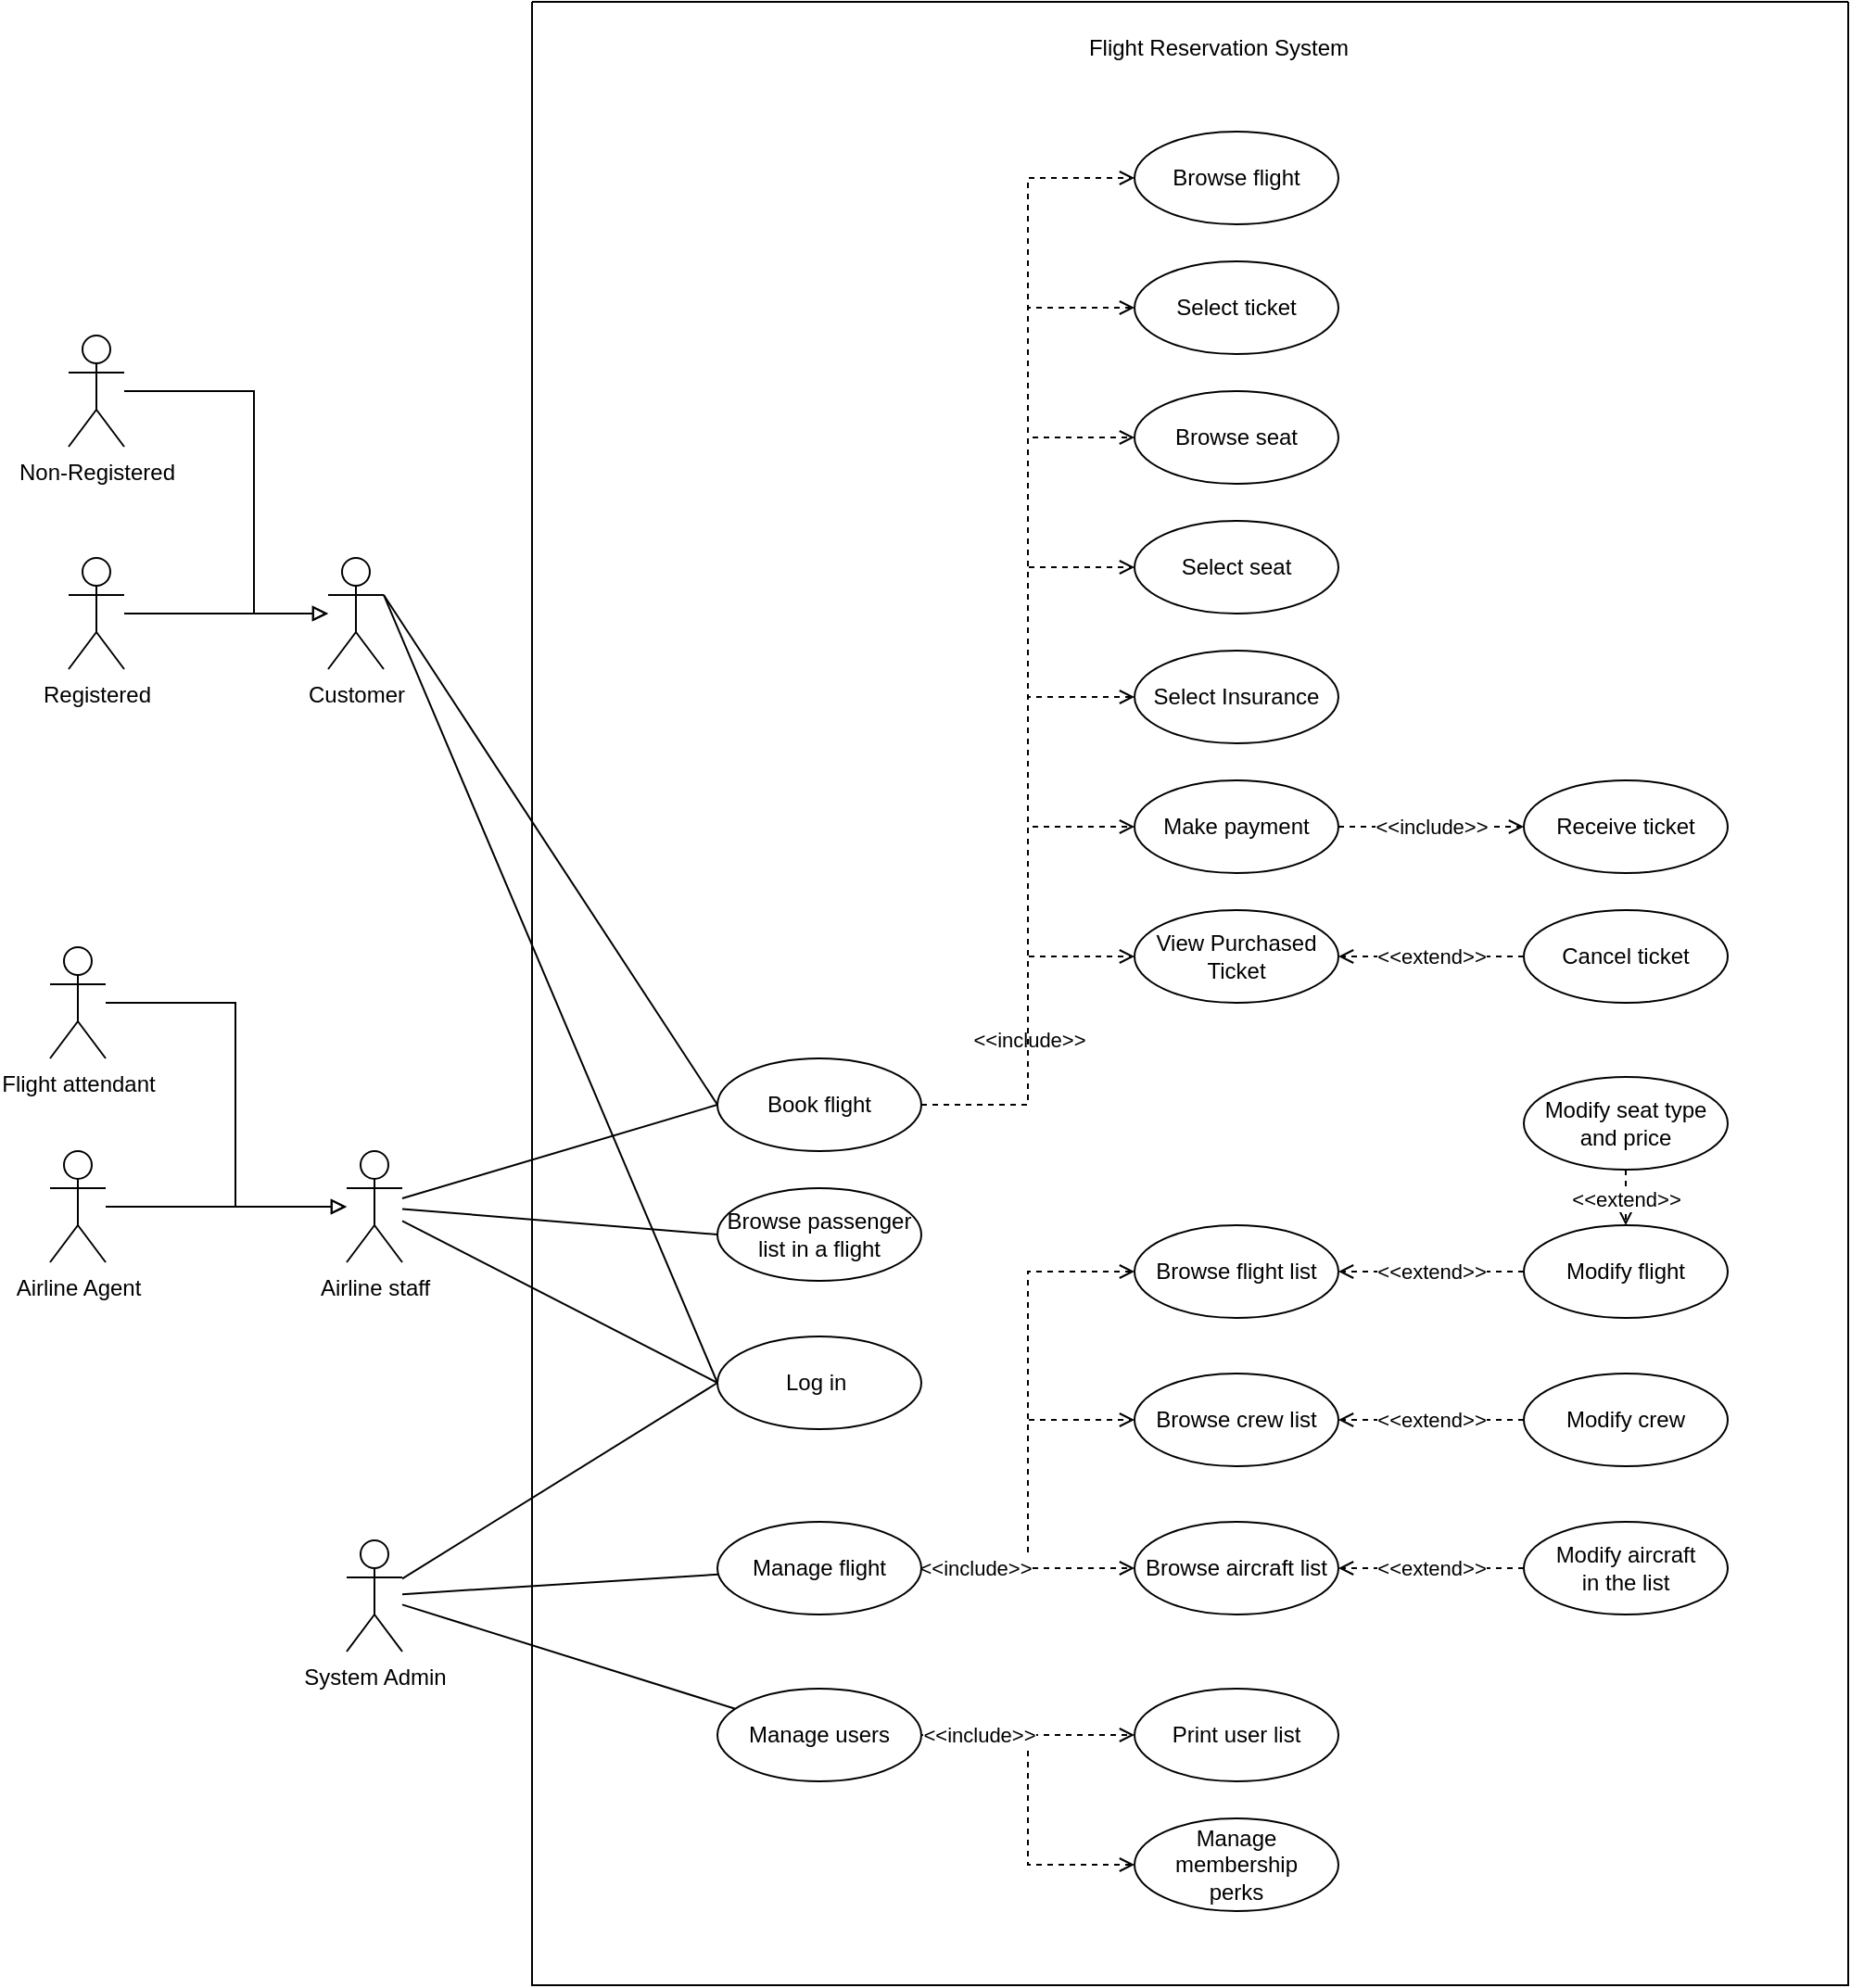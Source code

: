 <mxfile version="22.1.3" type="device">
  <diagram name="Page-1" id="uedkNw3pA88hCpRqeK-D">
    <mxGraphModel dx="2100" dy="1068" grid="1" gridSize="10" guides="1" tooltips="1" connect="1" arrows="1" fold="1" page="1" pageScale="1" pageWidth="850" pageHeight="1100" math="0" shadow="0">
      <root>
        <mxCell id="0" />
        <mxCell id="1" parent="0" />
        <mxCell id="dyT0OKvtmoCD-1A6JYl1-1" value="" style="swimlane;startSize=0;" parent="1" vertex="1">
          <mxGeometry x="420" y="210" width="710" height="1070" as="geometry" />
        </mxCell>
        <mxCell id="dyT0OKvtmoCD-1A6JYl1-3" value="Flight Reservation System" style="text;html=1;align=center;verticalAlign=middle;resizable=0;points=[];autosize=1;strokeColor=none;fillColor=none;" parent="dyT0OKvtmoCD-1A6JYl1-1" vertex="1">
          <mxGeometry x="290" y="10" width="160" height="30" as="geometry" />
        </mxCell>
        <mxCell id="dyT0OKvtmoCD-1A6JYl1-9" value="Log in&amp;nbsp;" style="ellipse;whiteSpace=wrap;html=1;" parent="dyT0OKvtmoCD-1A6JYl1-1" vertex="1">
          <mxGeometry x="100" y="720" width="110" height="50" as="geometry" />
        </mxCell>
        <mxCell id="dyT0OKvtmoCD-1A6JYl1-54" value="&lt;span style=&quot;color: rgb(0, 0, 0); font-family: Helvetica; font-size: 11px; font-style: normal; font-variant-ligatures: normal; font-variant-caps: normal; font-weight: 400; letter-spacing: normal; orphans: 2; text-align: center; text-indent: 0px; text-transform: none; widows: 2; word-spacing: 0px; -webkit-text-stroke-width: 0px; background-color: rgb(255, 255, 255); text-decoration-thickness: initial; text-decoration-style: initial; text-decoration-color: initial; float: none; display: inline !important;&quot;&gt;&amp;lt;&amp;lt;include&amp;gt;&amp;gt;&lt;/span&gt;" style="edgeStyle=orthogonalEdgeStyle;rounded=0;orthogonalLoop=1;jettySize=auto;html=1;entryX=0;entryY=0.5;entryDx=0;entryDy=0;endArrow=open;dashed=1;endFill=0;" parent="dyT0OKvtmoCD-1A6JYl1-1" source="dyT0OKvtmoCD-1A6JYl1-10" target="dyT0OKvtmoCD-1A6JYl1-28" edge="1">
          <mxGeometry x="-0.699" relative="1" as="geometry">
            <mxPoint as="offset" />
          </mxGeometry>
        </mxCell>
        <mxCell id="dyT0OKvtmoCD-1A6JYl1-55" style="edgeStyle=orthogonalEdgeStyle;rounded=0;orthogonalLoop=1;jettySize=auto;html=1;entryX=0;entryY=0.5;entryDx=0;entryDy=0;endArrow=open;dashed=1;endFill=0;" parent="dyT0OKvtmoCD-1A6JYl1-1" source="dyT0OKvtmoCD-1A6JYl1-10" target="dyT0OKvtmoCD-1A6JYl1-29" edge="1">
          <mxGeometry relative="1" as="geometry" />
        </mxCell>
        <mxCell id="dyT0OKvtmoCD-1A6JYl1-56" style="edgeStyle=orthogonalEdgeStyle;rounded=0;orthogonalLoop=1;jettySize=auto;html=1;entryX=0;entryY=0.5;entryDx=0;entryDy=0;endArrow=open;dashed=1;endFill=0;" parent="dyT0OKvtmoCD-1A6JYl1-1" source="dyT0OKvtmoCD-1A6JYl1-10" target="dyT0OKvtmoCD-1A6JYl1-31" edge="1">
          <mxGeometry relative="1" as="geometry" />
        </mxCell>
        <mxCell id="dyT0OKvtmoCD-1A6JYl1-57" style="edgeStyle=orthogonalEdgeStyle;rounded=0;orthogonalLoop=1;jettySize=auto;html=1;exitX=1;exitY=0.5;exitDx=0;exitDy=0;entryX=0;entryY=0.5;entryDx=0;entryDy=0;endArrow=open;dashed=1;endFill=0;" parent="dyT0OKvtmoCD-1A6JYl1-1" source="dyT0OKvtmoCD-1A6JYl1-10" target="dyT0OKvtmoCD-1A6JYl1-32" edge="1">
          <mxGeometry relative="1" as="geometry" />
        </mxCell>
        <mxCell id="dyT0OKvtmoCD-1A6JYl1-58" style="edgeStyle=orthogonalEdgeStyle;rounded=0;orthogonalLoop=1;jettySize=auto;html=1;exitX=1;exitY=0.5;exitDx=0;exitDy=0;entryX=0;entryY=0.5;entryDx=0;entryDy=0;endArrow=open;dashed=1;endFill=0;" parent="dyT0OKvtmoCD-1A6JYl1-1" source="dyT0OKvtmoCD-1A6JYl1-10" target="dyT0OKvtmoCD-1A6JYl1-49" edge="1">
          <mxGeometry relative="1" as="geometry" />
        </mxCell>
        <mxCell id="dyT0OKvtmoCD-1A6JYl1-59" style="edgeStyle=orthogonalEdgeStyle;rounded=0;orthogonalLoop=1;jettySize=auto;html=1;entryX=0;entryY=0.5;entryDx=0;entryDy=0;endArrow=open;dashed=1;endFill=0;" parent="dyT0OKvtmoCD-1A6JYl1-1" source="dyT0OKvtmoCD-1A6JYl1-10" target="dyT0OKvtmoCD-1A6JYl1-33" edge="1">
          <mxGeometry relative="1" as="geometry" />
        </mxCell>
        <mxCell id="dyT0OKvtmoCD-1A6JYl1-61" style="edgeStyle=orthogonalEdgeStyle;rounded=0;orthogonalLoop=1;jettySize=auto;html=1;entryX=0;entryY=0.5;entryDx=0;entryDy=0;endArrow=open;dashed=1;endFill=0;" parent="dyT0OKvtmoCD-1A6JYl1-1" source="dyT0OKvtmoCD-1A6JYl1-10" target="dyT0OKvtmoCD-1A6JYl1-30" edge="1">
          <mxGeometry relative="1" as="geometry" />
        </mxCell>
        <mxCell id="dyT0OKvtmoCD-1A6JYl1-10" value="Book flight" style="ellipse;whiteSpace=wrap;html=1;" parent="dyT0OKvtmoCD-1A6JYl1-1" vertex="1">
          <mxGeometry x="100" y="570" width="110" height="50" as="geometry" />
        </mxCell>
        <mxCell id="dyT0OKvtmoCD-1A6JYl1-87" value="" style="edgeStyle=orthogonalEdgeStyle;rounded=0;orthogonalLoop=1;jettySize=auto;html=1;endArrow=open;dashed=1;endFill=0;" parent="dyT0OKvtmoCD-1A6JYl1-1" source="dyT0OKvtmoCD-1A6JYl1-12" target="dyT0OKvtmoCD-1A6JYl1-80" edge="1">
          <mxGeometry relative="1" as="geometry" />
        </mxCell>
        <mxCell id="dyT0OKvtmoCD-1A6JYl1-88" style="edgeStyle=orthogonalEdgeStyle;rounded=0;orthogonalLoop=1;jettySize=auto;html=1;entryX=0;entryY=0.5;entryDx=0;entryDy=0;endArrow=open;dashed=1;endFill=0;" parent="dyT0OKvtmoCD-1A6JYl1-1" source="dyT0OKvtmoCD-1A6JYl1-12" target="dyT0OKvtmoCD-1A6JYl1-79" edge="1">
          <mxGeometry relative="1" as="geometry" />
        </mxCell>
        <mxCell id="dyT0OKvtmoCD-1A6JYl1-89" value="&lt;meta charset=&quot;utf-8&quot;&gt;&lt;span style=&quot;color: rgb(0, 0, 0); font-family: Helvetica; font-size: 11px; font-style: normal; font-variant-ligatures: normal; font-variant-caps: normal; font-weight: 400; letter-spacing: normal; orphans: 2; text-align: center; text-indent: 0px; text-transform: none; widows: 2; word-spacing: 0px; -webkit-text-stroke-width: 0px; background-color: rgb(255, 255, 255); text-decoration-thickness: initial; text-decoration-style: initial; text-decoration-color: initial; float: none; display: inline !important;&quot;&gt;&amp;lt;&amp;lt;include&amp;gt;&amp;gt;&lt;/span&gt;" style="edgeStyle=orthogonalEdgeStyle;rounded=0;orthogonalLoop=1;jettySize=auto;html=1;entryX=0;entryY=0.5;entryDx=0;entryDy=0;endArrow=open;dashed=1;endFill=0;" parent="dyT0OKvtmoCD-1A6JYl1-1" source="dyT0OKvtmoCD-1A6JYl1-12" target="dyT0OKvtmoCD-1A6JYl1-78" edge="1">
          <mxGeometry x="-0.782" relative="1" as="geometry">
            <mxPoint x="-1" as="offset" />
          </mxGeometry>
        </mxCell>
        <mxCell id="dyT0OKvtmoCD-1A6JYl1-12" value="Manage flight" style="ellipse;whiteSpace=wrap;html=1;" parent="dyT0OKvtmoCD-1A6JYl1-1" vertex="1">
          <mxGeometry x="100" y="820" width="110" height="50" as="geometry" />
        </mxCell>
        <mxCell id="dyT0OKvtmoCD-1A6JYl1-13" value="Browse passenger&lt;br&gt;list in a flight" style="ellipse;whiteSpace=wrap;html=1;" parent="dyT0OKvtmoCD-1A6JYl1-1" vertex="1">
          <mxGeometry x="100" y="640" width="110" height="50" as="geometry" />
        </mxCell>
        <mxCell id="dyT0OKvtmoCD-1A6JYl1-30" value="View Purchased&lt;br&gt;Ticket" style="ellipse;whiteSpace=wrap;html=1;" parent="dyT0OKvtmoCD-1A6JYl1-1" vertex="1">
          <mxGeometry x="325" y="490" width="110" height="50" as="geometry" />
        </mxCell>
        <mxCell id="dyT0OKvtmoCD-1A6JYl1-51" value="&amp;lt;&amp;lt;extend&amp;gt;&amp;gt;" style="edgeStyle=orthogonalEdgeStyle;rounded=0;orthogonalLoop=1;jettySize=auto;html=1;dashed=1;endArrow=open;endFill=0;" parent="dyT0OKvtmoCD-1A6JYl1-1" source="dyT0OKvtmoCD-1A6JYl1-50" target="dyT0OKvtmoCD-1A6JYl1-30" edge="1">
          <mxGeometry relative="1" as="geometry" />
        </mxCell>
        <mxCell id="dyT0OKvtmoCD-1A6JYl1-50" value="Cancel ticket" style="ellipse;whiteSpace=wrap;html=1;" parent="dyT0OKvtmoCD-1A6JYl1-1" vertex="1">
          <mxGeometry x="535" y="490" width="110" height="50" as="geometry" />
        </mxCell>
        <mxCell id="dyT0OKvtmoCD-1A6JYl1-28" value="Browse flight" style="ellipse;whiteSpace=wrap;html=1;" parent="dyT0OKvtmoCD-1A6JYl1-1" vertex="1">
          <mxGeometry x="325" y="70" width="110" height="50" as="geometry" />
        </mxCell>
        <mxCell id="dyT0OKvtmoCD-1A6JYl1-29" value="Select ticket" style="ellipse;whiteSpace=wrap;html=1;" parent="dyT0OKvtmoCD-1A6JYl1-1" vertex="1">
          <mxGeometry x="325" y="140" width="110" height="50" as="geometry" />
        </mxCell>
        <mxCell id="dyT0OKvtmoCD-1A6JYl1-32" value="Select seat" style="ellipse;whiteSpace=wrap;html=1;" parent="dyT0OKvtmoCD-1A6JYl1-1" vertex="1">
          <mxGeometry x="325" y="280" width="110" height="50" as="geometry" />
        </mxCell>
        <mxCell id="dyT0OKvtmoCD-1A6JYl1-31" value="Browse seat" style="ellipse;whiteSpace=wrap;html=1;" parent="dyT0OKvtmoCD-1A6JYl1-1" vertex="1">
          <mxGeometry x="325" y="210" width="110" height="50" as="geometry" />
        </mxCell>
        <mxCell id="dyT0OKvtmoCD-1A6JYl1-63" value="&lt;meta charset=&quot;utf-8&quot;&gt;&lt;span style=&quot;color: rgb(0, 0, 0); font-family: Helvetica; font-size: 11px; font-style: normal; font-variant-ligatures: normal; font-variant-caps: normal; font-weight: 400; letter-spacing: normal; orphans: 2; text-align: center; text-indent: 0px; text-transform: none; widows: 2; word-spacing: 0px; -webkit-text-stroke-width: 0px; background-color: rgb(255, 255, 255); text-decoration-thickness: initial; text-decoration-style: initial; text-decoration-color: initial; float: none; display: inline !important;&quot;&gt;&amp;lt;&amp;lt;include&amp;gt;&amp;gt;&lt;/span&gt;" style="edgeStyle=orthogonalEdgeStyle;rounded=0;orthogonalLoop=1;jettySize=auto;html=1;endArrow=open;dashed=1;endFill=0;" parent="dyT0OKvtmoCD-1A6JYl1-1" source="dyT0OKvtmoCD-1A6JYl1-33" target="dyT0OKvtmoCD-1A6JYl1-62" edge="1">
          <mxGeometry relative="1" as="geometry">
            <mxPoint as="offset" />
          </mxGeometry>
        </mxCell>
        <mxCell id="dyT0OKvtmoCD-1A6JYl1-33" value="Make payment" style="ellipse;whiteSpace=wrap;html=1;" parent="dyT0OKvtmoCD-1A6JYl1-1" vertex="1">
          <mxGeometry x="325" y="420" width="110" height="50" as="geometry" />
        </mxCell>
        <mxCell id="dyT0OKvtmoCD-1A6JYl1-49" value="Select Insurance" style="ellipse;whiteSpace=wrap;html=1;" parent="dyT0OKvtmoCD-1A6JYl1-1" vertex="1">
          <mxGeometry x="325" y="350" width="110" height="50" as="geometry" />
        </mxCell>
        <mxCell id="dyT0OKvtmoCD-1A6JYl1-62" value="Receive ticket" style="ellipse;whiteSpace=wrap;html=1;" parent="dyT0OKvtmoCD-1A6JYl1-1" vertex="1">
          <mxGeometry x="535" y="420" width="110" height="50" as="geometry" />
        </mxCell>
        <mxCell id="dyT0OKvtmoCD-1A6JYl1-94" value="" style="edgeStyle=orthogonalEdgeStyle;rounded=0;orthogonalLoop=1;jettySize=auto;html=1;endArrow=open;dashed=1;endFill=0;" parent="dyT0OKvtmoCD-1A6JYl1-1" source="dyT0OKvtmoCD-1A6JYl1-77" target="dyT0OKvtmoCD-1A6JYl1-85" edge="1">
          <mxGeometry relative="1" as="geometry" />
        </mxCell>
        <mxCell id="dyT0OKvtmoCD-1A6JYl1-95" value="&lt;meta charset=&quot;utf-8&quot;&gt;&lt;span style=&quot;color: rgb(0, 0, 0); font-family: Helvetica; font-size: 11px; font-style: normal; font-variant-ligatures: normal; font-variant-caps: normal; font-weight: 400; letter-spacing: normal; orphans: 2; text-align: center; text-indent: 0px; text-transform: none; widows: 2; word-spacing: 0px; -webkit-text-stroke-width: 0px; background-color: rgb(255, 255, 255); text-decoration-thickness: initial; text-decoration-style: initial; text-decoration-color: initial; float: none; display: inline !important;&quot;&gt;&amp;lt;&amp;lt;include&amp;gt;&amp;gt;&lt;/span&gt;" style="edgeStyle=orthogonalEdgeStyle;rounded=0;orthogonalLoop=1;jettySize=auto;html=1;entryX=0;entryY=0.5;entryDx=0;entryDy=0;endArrow=open;dashed=1;endFill=0;" parent="dyT0OKvtmoCD-1A6JYl1-1" source="dyT0OKvtmoCD-1A6JYl1-77" target="dyT0OKvtmoCD-1A6JYl1-86" edge="1">
          <mxGeometry x="-0.676" relative="1" as="geometry">
            <mxPoint x="1" as="offset" />
          </mxGeometry>
        </mxCell>
        <mxCell id="dyT0OKvtmoCD-1A6JYl1-77" value="Manage users" style="ellipse;whiteSpace=wrap;html=1;" parent="dyT0OKvtmoCD-1A6JYl1-1" vertex="1">
          <mxGeometry x="100" y="910" width="110" height="50" as="geometry" />
        </mxCell>
        <mxCell id="dyT0OKvtmoCD-1A6JYl1-78" value="Browse flight list" style="ellipse;whiteSpace=wrap;html=1;" parent="dyT0OKvtmoCD-1A6JYl1-1" vertex="1">
          <mxGeometry x="325" y="660" width="110" height="50" as="geometry" />
        </mxCell>
        <mxCell id="dyT0OKvtmoCD-1A6JYl1-79" value="Browse crew list" style="ellipse;whiteSpace=wrap;html=1;" parent="dyT0OKvtmoCD-1A6JYl1-1" vertex="1">
          <mxGeometry x="325" y="740" width="110" height="50" as="geometry" />
        </mxCell>
        <mxCell id="dyT0OKvtmoCD-1A6JYl1-80" value="Browse aircraft list" style="ellipse;whiteSpace=wrap;html=1;" parent="dyT0OKvtmoCD-1A6JYl1-1" vertex="1">
          <mxGeometry x="325" y="820" width="110" height="50" as="geometry" />
        </mxCell>
        <mxCell id="dyT0OKvtmoCD-1A6JYl1-90" value="&lt;meta charset=&quot;utf-8&quot;&gt;&lt;span style=&quot;color: rgb(0, 0, 0); font-family: Helvetica; font-size: 11px; font-style: normal; font-variant-ligatures: normal; font-variant-caps: normal; font-weight: 400; letter-spacing: normal; orphans: 2; text-align: center; text-indent: 0px; text-transform: none; widows: 2; word-spacing: 0px; -webkit-text-stroke-width: 0px; background-color: rgb(255, 255, 255); text-decoration-thickness: initial; text-decoration-style: initial; text-decoration-color: initial; float: none; display: inline !important;&quot;&gt;&amp;lt;&amp;lt;extend&amp;gt;&amp;gt;&lt;/span&gt;" style="edgeStyle=orthogonalEdgeStyle;rounded=0;orthogonalLoop=1;jettySize=auto;html=1;endArrow=open;dashed=1;endFill=0;" parent="dyT0OKvtmoCD-1A6JYl1-1" source="dyT0OKvtmoCD-1A6JYl1-81" target="dyT0OKvtmoCD-1A6JYl1-78" edge="1">
          <mxGeometry relative="1" as="geometry" />
        </mxCell>
        <mxCell id="dyT0OKvtmoCD-1A6JYl1-81" value="Modify flight" style="ellipse;whiteSpace=wrap;html=1;" parent="dyT0OKvtmoCD-1A6JYl1-1" vertex="1">
          <mxGeometry x="535" y="660" width="110" height="50" as="geometry" />
        </mxCell>
        <mxCell id="dyT0OKvtmoCD-1A6JYl1-91" value="&lt;meta charset=&quot;utf-8&quot;&gt;&lt;span style=&quot;color: rgb(0, 0, 0); font-family: Helvetica; font-size: 11px; font-style: normal; font-variant-ligatures: normal; font-variant-caps: normal; font-weight: 400; letter-spacing: normal; orphans: 2; text-align: center; text-indent: 0px; text-transform: none; widows: 2; word-spacing: 0px; -webkit-text-stroke-width: 0px; background-color: rgb(255, 255, 255); text-decoration-thickness: initial; text-decoration-style: initial; text-decoration-color: initial; float: none; display: inline !important;&quot;&gt;&amp;lt;&amp;lt;extend&amp;gt;&amp;gt;&lt;/span&gt;" style="edgeStyle=orthogonalEdgeStyle;rounded=0;orthogonalLoop=1;jettySize=auto;html=1;endArrow=open;dashed=1;endFill=0;" parent="dyT0OKvtmoCD-1A6JYl1-1" source="dyT0OKvtmoCD-1A6JYl1-82" target="dyT0OKvtmoCD-1A6JYl1-79" edge="1">
          <mxGeometry relative="1" as="geometry" />
        </mxCell>
        <mxCell id="dyT0OKvtmoCD-1A6JYl1-82" value="Modify crew" style="ellipse;whiteSpace=wrap;html=1;" parent="dyT0OKvtmoCD-1A6JYl1-1" vertex="1">
          <mxGeometry x="535" y="740" width="110" height="50" as="geometry" />
        </mxCell>
        <mxCell id="dyT0OKvtmoCD-1A6JYl1-92" value="&lt;meta charset=&quot;utf-8&quot;&gt;&lt;span style=&quot;color: rgb(0, 0, 0); font-family: Helvetica; font-size: 11px; font-style: normal; font-variant-ligatures: normal; font-variant-caps: normal; font-weight: 400; letter-spacing: normal; orphans: 2; text-align: center; text-indent: 0px; text-transform: none; widows: 2; word-spacing: 0px; -webkit-text-stroke-width: 0px; background-color: rgb(255, 255, 255); text-decoration-thickness: initial; text-decoration-style: initial; text-decoration-color: initial; float: none; display: inline !important;&quot;&gt;&amp;lt;&amp;lt;extend&amp;gt;&amp;gt;&lt;/span&gt;" style="edgeStyle=orthogonalEdgeStyle;rounded=0;orthogonalLoop=1;jettySize=auto;html=1;endArrow=open;dashed=1;endFill=0;" parent="dyT0OKvtmoCD-1A6JYl1-1" source="dyT0OKvtmoCD-1A6JYl1-83" target="dyT0OKvtmoCD-1A6JYl1-80" edge="1">
          <mxGeometry relative="1" as="geometry">
            <Array as="points">
              <mxPoint x="480" y="845" />
              <mxPoint x="480" y="845" />
            </Array>
          </mxGeometry>
        </mxCell>
        <mxCell id="dyT0OKvtmoCD-1A6JYl1-83" value="Modify aircraft&lt;br&gt;in the list" style="ellipse;whiteSpace=wrap;html=1;" parent="dyT0OKvtmoCD-1A6JYl1-1" vertex="1">
          <mxGeometry x="535" y="820" width="110" height="50" as="geometry" />
        </mxCell>
        <mxCell id="dyT0OKvtmoCD-1A6JYl1-93" value="&lt;meta charset=&quot;utf-8&quot;&gt;&lt;span style=&quot;color: rgb(0, 0, 0); font-family: Helvetica; font-size: 11px; font-style: normal; font-variant-ligatures: normal; font-variant-caps: normal; font-weight: 400; letter-spacing: normal; orphans: 2; text-align: center; text-indent: 0px; text-transform: none; widows: 2; word-spacing: 0px; -webkit-text-stroke-width: 0px; background-color: rgb(255, 255, 255); text-decoration-thickness: initial; text-decoration-style: initial; text-decoration-color: initial; float: none; display: inline !important;&quot;&gt;&amp;lt;&amp;lt;extend&amp;gt;&amp;gt;&lt;/span&gt;" style="edgeStyle=orthogonalEdgeStyle;rounded=0;orthogonalLoop=1;jettySize=auto;html=1;endArrow=open;dashed=1;endFill=0;" parent="dyT0OKvtmoCD-1A6JYl1-1" source="dyT0OKvtmoCD-1A6JYl1-84" edge="1">
          <mxGeometry relative="1" as="geometry">
            <mxPoint x="590" y="660" as="targetPoint" />
          </mxGeometry>
        </mxCell>
        <mxCell id="dyT0OKvtmoCD-1A6JYl1-84" value="Modify seat type and price" style="ellipse;whiteSpace=wrap;html=1;" parent="dyT0OKvtmoCD-1A6JYl1-1" vertex="1">
          <mxGeometry x="535" y="580" width="110" height="50" as="geometry" />
        </mxCell>
        <mxCell id="dyT0OKvtmoCD-1A6JYl1-85" value="Print user list" style="ellipse;whiteSpace=wrap;html=1;" parent="dyT0OKvtmoCD-1A6JYl1-1" vertex="1">
          <mxGeometry x="325" y="910" width="110" height="50" as="geometry" />
        </mxCell>
        <mxCell id="dyT0OKvtmoCD-1A6JYl1-86" value="Manage membership&lt;br&gt;perks" style="ellipse;whiteSpace=wrap;html=1;" parent="dyT0OKvtmoCD-1A6JYl1-1" vertex="1">
          <mxGeometry x="325" y="980" width="110" height="50" as="geometry" />
        </mxCell>
        <mxCell id="dyT0OKvtmoCD-1A6JYl1-19" style="rounded=0;orthogonalLoop=1;jettySize=auto;html=1;endArrow=none;endFill=0;entryX=0;entryY=0.5;entryDx=0;entryDy=0;exitX=1;exitY=0.333;exitDx=0;exitDy=0;exitPerimeter=0;" parent="1" source="dyT0OKvtmoCD-1A6JYl1-4" target="dyT0OKvtmoCD-1A6JYl1-10" edge="1">
          <mxGeometry relative="1" as="geometry" />
        </mxCell>
        <mxCell id="dyT0OKvtmoCD-1A6JYl1-53" style="rounded=0;orthogonalLoop=1;jettySize=auto;html=1;entryX=0;entryY=0.5;entryDx=0;entryDy=0;endArrow=none;endFill=0;exitX=1;exitY=0.333;exitDx=0;exitDy=0;exitPerimeter=0;" parent="1" source="dyT0OKvtmoCD-1A6JYl1-4" target="dyT0OKvtmoCD-1A6JYl1-9" edge="1">
          <mxGeometry relative="1" as="geometry" />
        </mxCell>
        <mxCell id="dyT0OKvtmoCD-1A6JYl1-4" value="Customer" style="shape=umlActor;verticalLabelPosition=bottom;verticalAlign=top;html=1;outlineConnect=0;" parent="1" vertex="1">
          <mxGeometry x="310" y="510" width="30" height="60" as="geometry" />
        </mxCell>
        <mxCell id="dyT0OKvtmoCD-1A6JYl1-22" style="edgeStyle=orthogonalEdgeStyle;rounded=0;orthogonalLoop=1;jettySize=auto;html=1;endArrow=block;endFill=0;" parent="1" source="dyT0OKvtmoCD-1A6JYl1-21" target="dyT0OKvtmoCD-1A6JYl1-4" edge="1">
          <mxGeometry relative="1" as="geometry" />
        </mxCell>
        <mxCell id="dyT0OKvtmoCD-1A6JYl1-21" value="Registered" style="shape=umlActor;verticalLabelPosition=bottom;verticalAlign=top;html=1;outlineConnect=0;" parent="1" vertex="1">
          <mxGeometry x="170" y="510" width="30" height="60" as="geometry" />
        </mxCell>
        <mxCell id="dyT0OKvtmoCD-1A6JYl1-25" style="edgeStyle=orthogonalEdgeStyle;rounded=0;orthogonalLoop=1;jettySize=auto;html=1;endArrow=block;endFill=0;" parent="1" source="dyT0OKvtmoCD-1A6JYl1-23" target="dyT0OKvtmoCD-1A6JYl1-4" edge="1">
          <mxGeometry relative="1" as="geometry">
            <Array as="points">
              <mxPoint x="270" y="420" />
              <mxPoint x="270" y="540" />
            </Array>
          </mxGeometry>
        </mxCell>
        <mxCell id="dyT0OKvtmoCD-1A6JYl1-23" value="Non-Registered" style="shape=umlActor;verticalLabelPosition=bottom;verticalAlign=top;html=1;outlineConnect=0;" parent="1" vertex="1">
          <mxGeometry x="170" y="390" width="30" height="60" as="geometry" />
        </mxCell>
        <mxCell id="dyT0OKvtmoCD-1A6JYl1-66" style="rounded=0;orthogonalLoop=1;jettySize=auto;html=1;endArrow=none;endFill=0;entryX=0;entryY=0.5;entryDx=0;entryDy=0;" parent="1" source="dyT0OKvtmoCD-1A6JYl1-60" target="dyT0OKvtmoCD-1A6JYl1-10" edge="1">
          <mxGeometry relative="1" as="geometry" />
        </mxCell>
        <mxCell id="dyT0OKvtmoCD-1A6JYl1-67" style="rounded=0;orthogonalLoop=1;jettySize=auto;html=1;entryX=0;entryY=0.5;entryDx=0;entryDy=0;endArrow=none;endFill=0;" parent="1" source="dyT0OKvtmoCD-1A6JYl1-60" target="dyT0OKvtmoCD-1A6JYl1-9" edge="1">
          <mxGeometry relative="1" as="geometry" />
        </mxCell>
        <mxCell id="dyT0OKvtmoCD-1A6JYl1-68" style="rounded=0;orthogonalLoop=1;jettySize=auto;html=1;entryX=0;entryY=0.5;entryDx=0;entryDy=0;endArrow=none;endFill=0;" parent="1" source="dyT0OKvtmoCD-1A6JYl1-60" target="dyT0OKvtmoCD-1A6JYl1-13" edge="1">
          <mxGeometry relative="1" as="geometry" />
        </mxCell>
        <mxCell id="dyT0OKvtmoCD-1A6JYl1-60" value="Airline staff" style="shape=umlActor;verticalLabelPosition=bottom;verticalAlign=top;html=1;outlineConnect=0;" parent="1" vertex="1">
          <mxGeometry x="320" y="830" width="30" height="60" as="geometry" />
        </mxCell>
        <mxCell id="dyT0OKvtmoCD-1A6JYl1-75" style="edgeStyle=orthogonalEdgeStyle;rounded=0;orthogonalLoop=1;jettySize=auto;html=1;endArrow=block;endFill=0;" parent="1" source="dyT0OKvtmoCD-1A6JYl1-70" target="dyT0OKvtmoCD-1A6JYl1-60" edge="1">
          <mxGeometry relative="1" as="geometry" />
        </mxCell>
        <mxCell id="dyT0OKvtmoCD-1A6JYl1-70" value="Airline Agent" style="shape=umlActor;verticalLabelPosition=bottom;verticalAlign=top;html=1;outlineConnect=0;" parent="1" vertex="1">
          <mxGeometry x="160" y="830" width="30" height="60" as="geometry" />
        </mxCell>
        <mxCell id="dyT0OKvtmoCD-1A6JYl1-72" value="Flight attendant" style="shape=umlActor;verticalLabelPosition=bottom;verticalAlign=top;html=1;outlineConnect=0;" parent="1" vertex="1">
          <mxGeometry x="160" y="720" width="30" height="60" as="geometry" />
        </mxCell>
        <mxCell id="dyT0OKvtmoCD-1A6JYl1-74" style="edgeStyle=orthogonalEdgeStyle;rounded=0;orthogonalLoop=1;jettySize=auto;html=1;endArrow=block;endFill=0;" parent="1" source="dyT0OKvtmoCD-1A6JYl1-72" target="dyT0OKvtmoCD-1A6JYl1-60" edge="1">
          <mxGeometry relative="1" as="geometry">
            <Array as="points">
              <mxPoint x="260" y="750" />
              <mxPoint x="260" y="860" />
            </Array>
          </mxGeometry>
        </mxCell>
        <mxCell id="2eGYO4iO69Fi-inF9lcs-1" style="rounded=0;orthogonalLoop=1;jettySize=auto;html=1;entryX=0;entryY=0.5;entryDx=0;entryDy=0;endArrow=none;endFill=0;" parent="1" source="dyT0OKvtmoCD-1A6JYl1-76" target="dyT0OKvtmoCD-1A6JYl1-9" edge="1">
          <mxGeometry relative="1" as="geometry" />
        </mxCell>
        <mxCell id="dyT0OKvtmoCD-1A6JYl1-76" value="System Admin" style="shape=umlActor;verticalLabelPosition=bottom;verticalAlign=top;html=1;outlineConnect=0;" parent="1" vertex="1">
          <mxGeometry x="320" y="1040" width="30" height="60" as="geometry" />
        </mxCell>
        <mxCell id="dyT0OKvtmoCD-1A6JYl1-96" style="rounded=0;orthogonalLoop=1;jettySize=auto;html=1;endArrow=none;endFill=0;" parent="1" source="dyT0OKvtmoCD-1A6JYl1-12" target="dyT0OKvtmoCD-1A6JYl1-76" edge="1">
          <mxGeometry relative="1" as="geometry" />
        </mxCell>
        <mxCell id="dyT0OKvtmoCD-1A6JYl1-97" style="rounded=0;orthogonalLoop=1;jettySize=auto;html=1;endArrow=none;endFill=0;" parent="1" source="dyT0OKvtmoCD-1A6JYl1-77" target="dyT0OKvtmoCD-1A6JYl1-76" edge="1">
          <mxGeometry relative="1" as="geometry" />
        </mxCell>
      </root>
    </mxGraphModel>
  </diagram>
</mxfile>
